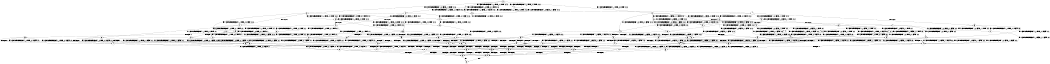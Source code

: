 digraph BCG {
size = "7, 10.5";
center = TRUE;
node [shape = circle];
0 [peripheries = 2];
0 -> 1 [label = "EX !0 !ATOMIC_EXCH_BRANCH (1, +0, TRUE, +0, 1, TRUE) !:0:1:2:"];
0 -> 2 [label = "EX !1 !ATOMIC_EXCH_BRANCH (1, +1, TRUE, +0, 2, TRUE) !:0:1:2:"];
0 -> 3 [label = "EX !2 !ATOMIC_EXCH_BRANCH (1, +0, FALSE, +1, 1, FALSE) !:0:1:2:"];
0 -> 4 [label = "EX !0 !ATOMIC_EXCH_BRANCH (1, +0, TRUE, +0, 1, TRUE) !:0:1:2:"];
1 -> 5 [label = "EX !2 !ATOMIC_EXCH_BRANCH (1, +0, FALSE, +1, 1, FALSE) !:0:1:2:"];
2 -> 6 [label = "EX !0 !ATOMIC_EXCH_BRANCH (1, +0, TRUE, +0, 1, FALSE) !:0:1:2:"];
2 -> 7 [label = "TERMINATE !1"];
2 -> 8 [label = "EX !2 !ATOMIC_EXCH_BRANCH (1, +0, FALSE, +1, 1, TRUE) !:0:1:2:"];
2 -> 9 [label = "EX !0 !ATOMIC_EXCH_BRANCH (1, +0, TRUE, +0, 1, FALSE) !:0:1:2:"];
3 -> 10 [label = "EX !0 !ATOMIC_EXCH_BRANCH (1, +0, TRUE, +0, 1, TRUE) !:0:1:2:"];
3 -> 11 [label = "TERMINATE !2"];
3 -> 12 [label = "EX !1 !ATOMIC_EXCH_BRANCH (1, +1, TRUE, +0, 2, TRUE) !:0:1:2:"];
3 -> 13 [label = "EX !0 !ATOMIC_EXCH_BRANCH (1, +0, TRUE, +0, 1, TRUE) !:0:1:2:"];
4 -> 5 [label = "EX !2 !ATOMIC_EXCH_BRANCH (1, +0, FALSE, +1, 1, FALSE) !:0:1:2:"];
4 -> 14 [label = "EX !1 !ATOMIC_EXCH_BRANCH (1, +1, TRUE, +0, 2, TRUE) !:0:1:2:"];
4 -> 15 [label = "EX !2 !ATOMIC_EXCH_BRANCH (1, +0, FALSE, +1, 1, FALSE) !:0:1:2:"];
4 -> 4 [label = "EX !0 !ATOMIC_EXCH_BRANCH (1, +0, TRUE, +0, 1, TRUE) !:0:1:2:"];
5 -> 10 [label = "EX !0 !ATOMIC_EXCH_BRANCH (1, +0, TRUE, +0, 1, TRUE) !:0:1:2:"];
6 -> 16 [label = "EX !2 !ATOMIC_EXCH_BRANCH (1, +0, FALSE, +1, 1, FALSE) !:0:1:2:"];
7 -> 17 [label = "EX !0 !ATOMIC_EXCH_BRANCH (1, +0, TRUE, +0, 1, FALSE) !:0:2:"];
7 -> 18 [label = "EX !2 !ATOMIC_EXCH_BRANCH (1, +0, FALSE, +1, 1, TRUE) !:0:2:"];
7 -> 19 [label = "EX !0 !ATOMIC_EXCH_BRANCH (1, +0, TRUE, +0, 1, FALSE) !:0:2:"];
8 -> 20 [label = "EX !0 !ATOMIC_EXCH_BRANCH (1, +0, TRUE, +0, 1, FALSE) !:0:1:2:"];
8 -> 21 [label = "TERMINATE !1"];
8 -> 22 [label = "EX !0 !ATOMIC_EXCH_BRANCH (1, +0, TRUE, +0, 1, FALSE) !:0:1:2:"];
8 -> 8 [label = "EX !2 !ATOMIC_EXCH_BRANCH (1, +0, FALSE, +1, 1, TRUE) !:0:1:2:"];
9 -> 16 [label = "EX !2 !ATOMIC_EXCH_BRANCH (1, +0, FALSE, +1, 1, FALSE) !:0:1:2:"];
9 -> 23 [label = "TERMINATE !1"];
9 -> 24 [label = "TERMINATE !0"];
9 -> 25 [label = "EX !2 !ATOMIC_EXCH_BRANCH (1, +0, FALSE, +1, 1, FALSE) !:0:1:2:"];
10 -> 26 [label = "EX !1 !ATOMIC_EXCH_BRANCH (1, +1, TRUE, +0, 2, TRUE) !:0:1:2:"];
11 -> 27 [label = "EX !0 !ATOMIC_EXCH_BRANCH (1, +0, TRUE, +0, 1, TRUE) !:0:1:"];
11 -> 28 [label = "EX !1 !ATOMIC_EXCH_BRANCH (1, +1, TRUE, +0, 2, TRUE) !:0:1:"];
11 -> 29 [label = "EX !0 !ATOMIC_EXCH_BRANCH (1, +0, TRUE, +0, 1, TRUE) !:0:1:"];
12 -> 30 [label = "EX !0 !ATOMIC_EXCH_BRANCH (1, +0, TRUE, +0, 1, FALSE) !:0:1:2:"];
12 -> 31 [label = "TERMINATE !1"];
12 -> 32 [label = "TERMINATE !2"];
12 -> 33 [label = "EX !0 !ATOMIC_EXCH_BRANCH (1, +0, TRUE, +0, 1, FALSE) !:0:1:2:"];
13 -> 26 [label = "EX !1 !ATOMIC_EXCH_BRANCH (1, +1, TRUE, +0, 2, TRUE) !:0:1:2:"];
13 -> 34 [label = "TERMINATE !2"];
13 -> 35 [label = "EX !1 !ATOMIC_EXCH_BRANCH (1, +1, TRUE, +0, 2, TRUE) !:0:1:2:"];
13 -> 13 [label = "EX !0 !ATOMIC_EXCH_BRANCH (1, +0, TRUE, +0, 1, TRUE) !:0:1:2:"];
14 -> 6 [label = "EX !0 !ATOMIC_EXCH_BRANCH (1, +0, TRUE, +0, 1, FALSE) !:0:1:2:"];
14 -> 36 [label = "TERMINATE !1"];
14 -> 37 [label = "EX !2 !ATOMIC_EXCH_BRANCH (1, +0, FALSE, +1, 1, TRUE) !:0:1:2:"];
14 -> 9 [label = "EX !0 !ATOMIC_EXCH_BRANCH (1, +0, TRUE, +0, 1, FALSE) !:0:1:2:"];
15 -> 10 [label = "EX !0 !ATOMIC_EXCH_BRANCH (1, +0, TRUE, +0, 1, TRUE) !:0:1:2:"];
15 -> 34 [label = "TERMINATE !2"];
15 -> 35 [label = "EX !1 !ATOMIC_EXCH_BRANCH (1, +1, TRUE, +0, 2, TRUE) !:0:1:2:"];
15 -> 13 [label = "EX !0 !ATOMIC_EXCH_BRANCH (1, +0, TRUE, +0, 1, TRUE) !:0:1:2:"];
16 -> 38 [label = "TERMINATE !0"];
17 -> 39 [label = "EX !2 !ATOMIC_EXCH_BRANCH (1, +0, FALSE, +1, 1, FALSE) !:0:2:"];
18 -> 40 [label = "EX !0 !ATOMIC_EXCH_BRANCH (1, +0, TRUE, +0, 1, FALSE) !:0:2:"];
18 -> 41 [label = "EX !0 !ATOMIC_EXCH_BRANCH (1, +0, TRUE, +0, 1, FALSE) !:0:2:"];
18 -> 18 [label = "EX !2 !ATOMIC_EXCH_BRANCH (1, +0, FALSE, +1, 1, TRUE) !:0:2:"];
19 -> 39 [label = "EX !2 !ATOMIC_EXCH_BRANCH (1, +0, FALSE, +1, 1, FALSE) !:0:2:"];
19 -> 42 [label = "TERMINATE !0"];
19 -> 43 [label = "EX !2 !ATOMIC_EXCH_BRANCH (1, +0, FALSE, +1, 1, FALSE) !:0:2:"];
20 -> 16 [label = "EX !2 !ATOMIC_EXCH_BRANCH (1, +0, FALSE, +1, 1, FALSE) !:0:1:2:"];
21 -> 44 [label = "EX !2 !ATOMIC_EXCH_BRANCH (1, +0, FALSE, +1, 1, TRUE) !:0:2:"];
21 -> 41 [label = "EX !0 !ATOMIC_EXCH_BRANCH (1, +0, TRUE, +0, 1, FALSE) !:0:2:"];
21 -> 18 [label = "EX !2 !ATOMIC_EXCH_BRANCH (1, +0, FALSE, +1, 1, TRUE) !:0:2:"];
22 -> 16 [label = "EX !2 !ATOMIC_EXCH_BRANCH (1, +0, FALSE, +1, 1, FALSE) !:0:1:2:"];
22 -> 45 [label = "TERMINATE !1"];
22 -> 46 [label = "TERMINATE !0"];
22 -> 25 [label = "EX !2 !ATOMIC_EXCH_BRANCH (1, +0, FALSE, +1, 1, FALSE) !:0:1:2:"];
23 -> 39 [label = "EX !2 !ATOMIC_EXCH_BRANCH (1, +0, FALSE, +1, 1, FALSE) !:0:2:"];
23 -> 42 [label = "TERMINATE !0"];
23 -> 43 [label = "EX !2 !ATOMIC_EXCH_BRANCH (1, +0, FALSE, +1, 1, FALSE) !:0:2:"];
24 -> 47 [label = "EX !2 !ATOMIC_EXCH_BRANCH (1, +0, FALSE, +1, 1, FALSE) !:1:2:"];
24 -> 42 [label = "TERMINATE !1"];
24 -> 48 [label = "EX !2 !ATOMIC_EXCH_BRANCH (1, +0, FALSE, +1, 1, FALSE) !:1:2:"];
25 -> 38 [label = "TERMINATE !0"];
25 -> 49 [label = "TERMINATE !1"];
25 -> 50 [label = "TERMINATE !2"];
25 -> 51 [label = "TERMINATE !0"];
26 -> 30 [label = "EX !0 !ATOMIC_EXCH_BRANCH (1, +0, TRUE, +0, 1, FALSE) !:0:1:2:"];
27 -> 52 [label = "EX !1 !ATOMIC_EXCH_BRANCH (1, +1, TRUE, +0, 2, TRUE) !:0:1:"];
28 -> 53 [label = "EX !0 !ATOMIC_EXCH_BRANCH (1, +0, TRUE, +0, 1, FALSE) !:0:1:"];
28 -> 54 [label = "TERMINATE !1"];
28 -> 55 [label = "EX !0 !ATOMIC_EXCH_BRANCH (1, +0, TRUE, +0, 1, FALSE) !:0:1:"];
29 -> 52 [label = "EX !1 !ATOMIC_EXCH_BRANCH (1, +1, TRUE, +0, 2, TRUE) !:0:1:"];
29 -> 56 [label = "EX !1 !ATOMIC_EXCH_BRANCH (1, +1, TRUE, +0, 2, TRUE) !:0:1:"];
29 -> 29 [label = "EX !0 !ATOMIC_EXCH_BRANCH (1, +0, TRUE, +0, 1, TRUE) !:0:1:"];
30 -> 38 [label = "TERMINATE !0"];
31 -> 57 [label = "EX !0 !ATOMIC_EXCH_BRANCH (1, +0, TRUE, +0, 1, FALSE) !:0:2:"];
31 -> 54 [label = "TERMINATE !2"];
31 -> 58 [label = "EX !0 !ATOMIC_EXCH_BRANCH (1, +0, TRUE, +0, 1, FALSE) !:0:2:"];
32 -> 53 [label = "EX !0 !ATOMIC_EXCH_BRANCH (1, +0, TRUE, +0, 1, FALSE) !:0:1:"];
32 -> 54 [label = "TERMINATE !1"];
32 -> 55 [label = "EX !0 !ATOMIC_EXCH_BRANCH (1, +0, TRUE, +0, 1, FALSE) !:0:1:"];
33 -> 38 [label = "TERMINATE !0"];
33 -> 49 [label = "TERMINATE !1"];
33 -> 50 [label = "TERMINATE !2"];
33 -> 51 [label = "TERMINATE !0"];
34 -> 27 [label = "EX !0 !ATOMIC_EXCH_BRANCH (1, +0, TRUE, +0, 1, TRUE) !:0:1:"];
34 -> 56 [label = "EX !1 !ATOMIC_EXCH_BRANCH (1, +1, TRUE, +0, 2, TRUE) !:0:1:"];
34 -> 29 [label = "EX !0 !ATOMIC_EXCH_BRANCH (1, +0, TRUE, +0, 1, TRUE) !:0:1:"];
35 -> 30 [label = "EX !0 !ATOMIC_EXCH_BRANCH (1, +0, TRUE, +0, 1, FALSE) !:0:1:2:"];
35 -> 59 [label = "TERMINATE !1"];
35 -> 60 [label = "TERMINATE !2"];
35 -> 33 [label = "EX !0 !ATOMIC_EXCH_BRANCH (1, +0, TRUE, +0, 1, FALSE) !:0:1:2:"];
36 -> 17 [label = "EX !0 !ATOMIC_EXCH_BRANCH (1, +0, TRUE, +0, 1, FALSE) !:0:2:"];
36 -> 61 [label = "EX !2 !ATOMIC_EXCH_BRANCH (1, +0, FALSE, +1, 1, TRUE) !:0:2:"];
36 -> 19 [label = "EX !0 !ATOMIC_EXCH_BRANCH (1, +0, TRUE, +0, 1, FALSE) !:0:2:"];
37 -> 20 [label = "EX !0 !ATOMIC_EXCH_BRANCH (1, +0, TRUE, +0, 1, FALSE) !:0:1:2:"];
37 -> 62 [label = "TERMINATE !1"];
37 -> 37 [label = "EX !2 !ATOMIC_EXCH_BRANCH (1, +0, FALSE, +1, 1, TRUE) !:0:1:2:"];
37 -> 22 [label = "EX !0 !ATOMIC_EXCH_BRANCH (1, +0, TRUE, +0, 1, FALSE) !:0:1:2:"];
38 -> 63 [label = "TERMINATE !2"];
39 -> 64 [label = "TERMINATE !0"];
40 -> 39 [label = "EX !2 !ATOMIC_EXCH_BRANCH (1, +0, FALSE, +1, 1, FALSE) !:0:2:"];
41 -> 39 [label = "EX !2 !ATOMIC_EXCH_BRANCH (1, +0, FALSE, +1, 1, FALSE) !:0:2:"];
41 -> 65 [label = "TERMINATE !0"];
41 -> 43 [label = "EX !2 !ATOMIC_EXCH_BRANCH (1, +0, FALSE, +1, 1, FALSE) !:0:2:"];
42 -> 66 [label = "EX !2 !ATOMIC_EXCH_BRANCH (1, +0, FALSE, +1, 1, FALSE) !:2:"];
42 -> 67 [label = "EX !2 !ATOMIC_EXCH_BRANCH (1, +0, FALSE, +1, 1, FALSE) !:2:"];
43 -> 64 [label = "TERMINATE !0"];
43 -> 68 [label = "TERMINATE !2"];
43 -> 69 [label = "TERMINATE !0"];
44 -> 40 [label = "EX !0 !ATOMIC_EXCH_BRANCH (1, +0, TRUE, +0, 1, FALSE) !:0:2:"];
45 -> 39 [label = "EX !2 !ATOMIC_EXCH_BRANCH (1, +0, FALSE, +1, 1, FALSE) !:0:2:"];
45 -> 65 [label = "TERMINATE !0"];
45 -> 43 [label = "EX !2 !ATOMIC_EXCH_BRANCH (1, +0, FALSE, +1, 1, FALSE) !:0:2:"];
46 -> 47 [label = "EX !2 !ATOMIC_EXCH_BRANCH (1, +0, FALSE, +1, 1, FALSE) !:1:2:"];
46 -> 65 [label = "TERMINATE !1"];
46 -> 48 [label = "EX !2 !ATOMIC_EXCH_BRANCH (1, +0, FALSE, +1, 1, FALSE) !:1:2:"];
47 -> 63 [label = "TERMINATE !2"];
48 -> 63 [label = "TERMINATE !2"];
48 -> 69 [label = "TERMINATE !1"];
48 -> 70 [label = "TERMINATE !2"];
49 -> 64 [label = "TERMINATE !0"];
49 -> 68 [label = "TERMINATE !2"];
49 -> 69 [label = "TERMINATE !0"];
50 -> 63 [label = "TERMINATE !0"];
50 -> 68 [label = "TERMINATE !1"];
50 -> 70 [label = "TERMINATE !0"];
51 -> 63 [label = "TERMINATE !2"];
51 -> 69 [label = "TERMINATE !1"];
51 -> 70 [label = "TERMINATE !2"];
52 -> 53 [label = "EX !0 !ATOMIC_EXCH_BRANCH (1, +0, TRUE, +0, 1, FALSE) !:0:1:"];
53 -> 63 [label = "TERMINATE !0"];
54 -> 71 [label = "EX !0 !ATOMIC_EXCH_BRANCH (1, +0, TRUE, +0, 1, FALSE) !:0:"];
54 -> 72 [label = "EX !0 !ATOMIC_EXCH_BRANCH (1, +0, TRUE, +0, 1, FALSE) !:0:"];
55 -> 63 [label = "TERMINATE !0"];
55 -> 68 [label = "TERMINATE !1"];
55 -> 70 [label = "TERMINATE !0"];
56 -> 53 [label = "EX !0 !ATOMIC_EXCH_BRANCH (1, +0, TRUE, +0, 1, FALSE) !:0:1:"];
56 -> 73 [label = "TERMINATE !1"];
56 -> 55 [label = "EX !0 !ATOMIC_EXCH_BRANCH (1, +0, TRUE, +0, 1, FALSE) !:0:1:"];
57 -> 64 [label = "TERMINATE !0"];
58 -> 64 [label = "TERMINATE !0"];
58 -> 68 [label = "TERMINATE !2"];
58 -> 69 [label = "TERMINATE !0"];
59 -> 57 [label = "EX !0 !ATOMIC_EXCH_BRANCH (1, +0, TRUE, +0, 1, FALSE) !:0:2:"];
59 -> 73 [label = "TERMINATE !2"];
59 -> 58 [label = "EX !0 !ATOMIC_EXCH_BRANCH (1, +0, TRUE, +0, 1, FALSE) !:0:2:"];
60 -> 53 [label = "EX !0 !ATOMIC_EXCH_BRANCH (1, +0, TRUE, +0, 1, FALSE) !:0:1:"];
60 -> 73 [label = "TERMINATE !1"];
60 -> 55 [label = "EX !0 !ATOMIC_EXCH_BRANCH (1, +0, TRUE, +0, 1, FALSE) !:0:1:"];
61 -> 40 [label = "EX !0 !ATOMIC_EXCH_BRANCH (1, +0, TRUE, +0, 1, FALSE) !:0:2:"];
61 -> 61 [label = "EX !2 !ATOMIC_EXCH_BRANCH (1, +0, FALSE, +1, 1, TRUE) !:0:2:"];
61 -> 41 [label = "EX !0 !ATOMIC_EXCH_BRANCH (1, +0, TRUE, +0, 1, FALSE) !:0:2:"];
62 -> 40 [label = "EX !0 !ATOMIC_EXCH_BRANCH (1, +0, TRUE, +0, 1, FALSE) !:0:2:"];
62 -> 61 [label = "EX !2 !ATOMIC_EXCH_BRANCH (1, +0, FALSE, +1, 1, TRUE) !:0:2:"];
62 -> 41 [label = "EX !0 !ATOMIC_EXCH_BRANCH (1, +0, TRUE, +0, 1, FALSE) !:0:2:"];
63 -> 74 [label = "TERMINATE !1"];
64 -> 74 [label = "TERMINATE !2"];
65 -> 66 [label = "EX !2 !ATOMIC_EXCH_BRANCH (1, +0, FALSE, +1, 1, FALSE) !:2:"];
65 -> 67 [label = "EX !2 !ATOMIC_EXCH_BRANCH (1, +0, FALSE, +1, 1, FALSE) !:2:"];
66 -> 74 [label = "TERMINATE !2"];
67 -> 74 [label = "TERMINATE !2"];
67 -> 75 [label = "TERMINATE !2"];
68 -> 74 [label = "TERMINATE !0"];
68 -> 75 [label = "TERMINATE !0"];
69 -> 74 [label = "TERMINATE !2"];
69 -> 75 [label = "TERMINATE !2"];
70 -> 74 [label = "TERMINATE !1"];
70 -> 75 [label = "TERMINATE !1"];
71 -> 74 [label = "TERMINATE !0"];
72 -> 74 [label = "TERMINATE !0"];
72 -> 75 [label = "TERMINATE !0"];
73 -> 71 [label = "EX !0 !ATOMIC_EXCH_BRANCH (1, +0, TRUE, +0, 1, FALSE) !:0:"];
73 -> 72 [label = "EX !0 !ATOMIC_EXCH_BRANCH (1, +0, TRUE, +0, 1, FALSE) !:0:"];
74 -> 76 [label = "exit"];
75 -> 76 [label = "exit"];
}
